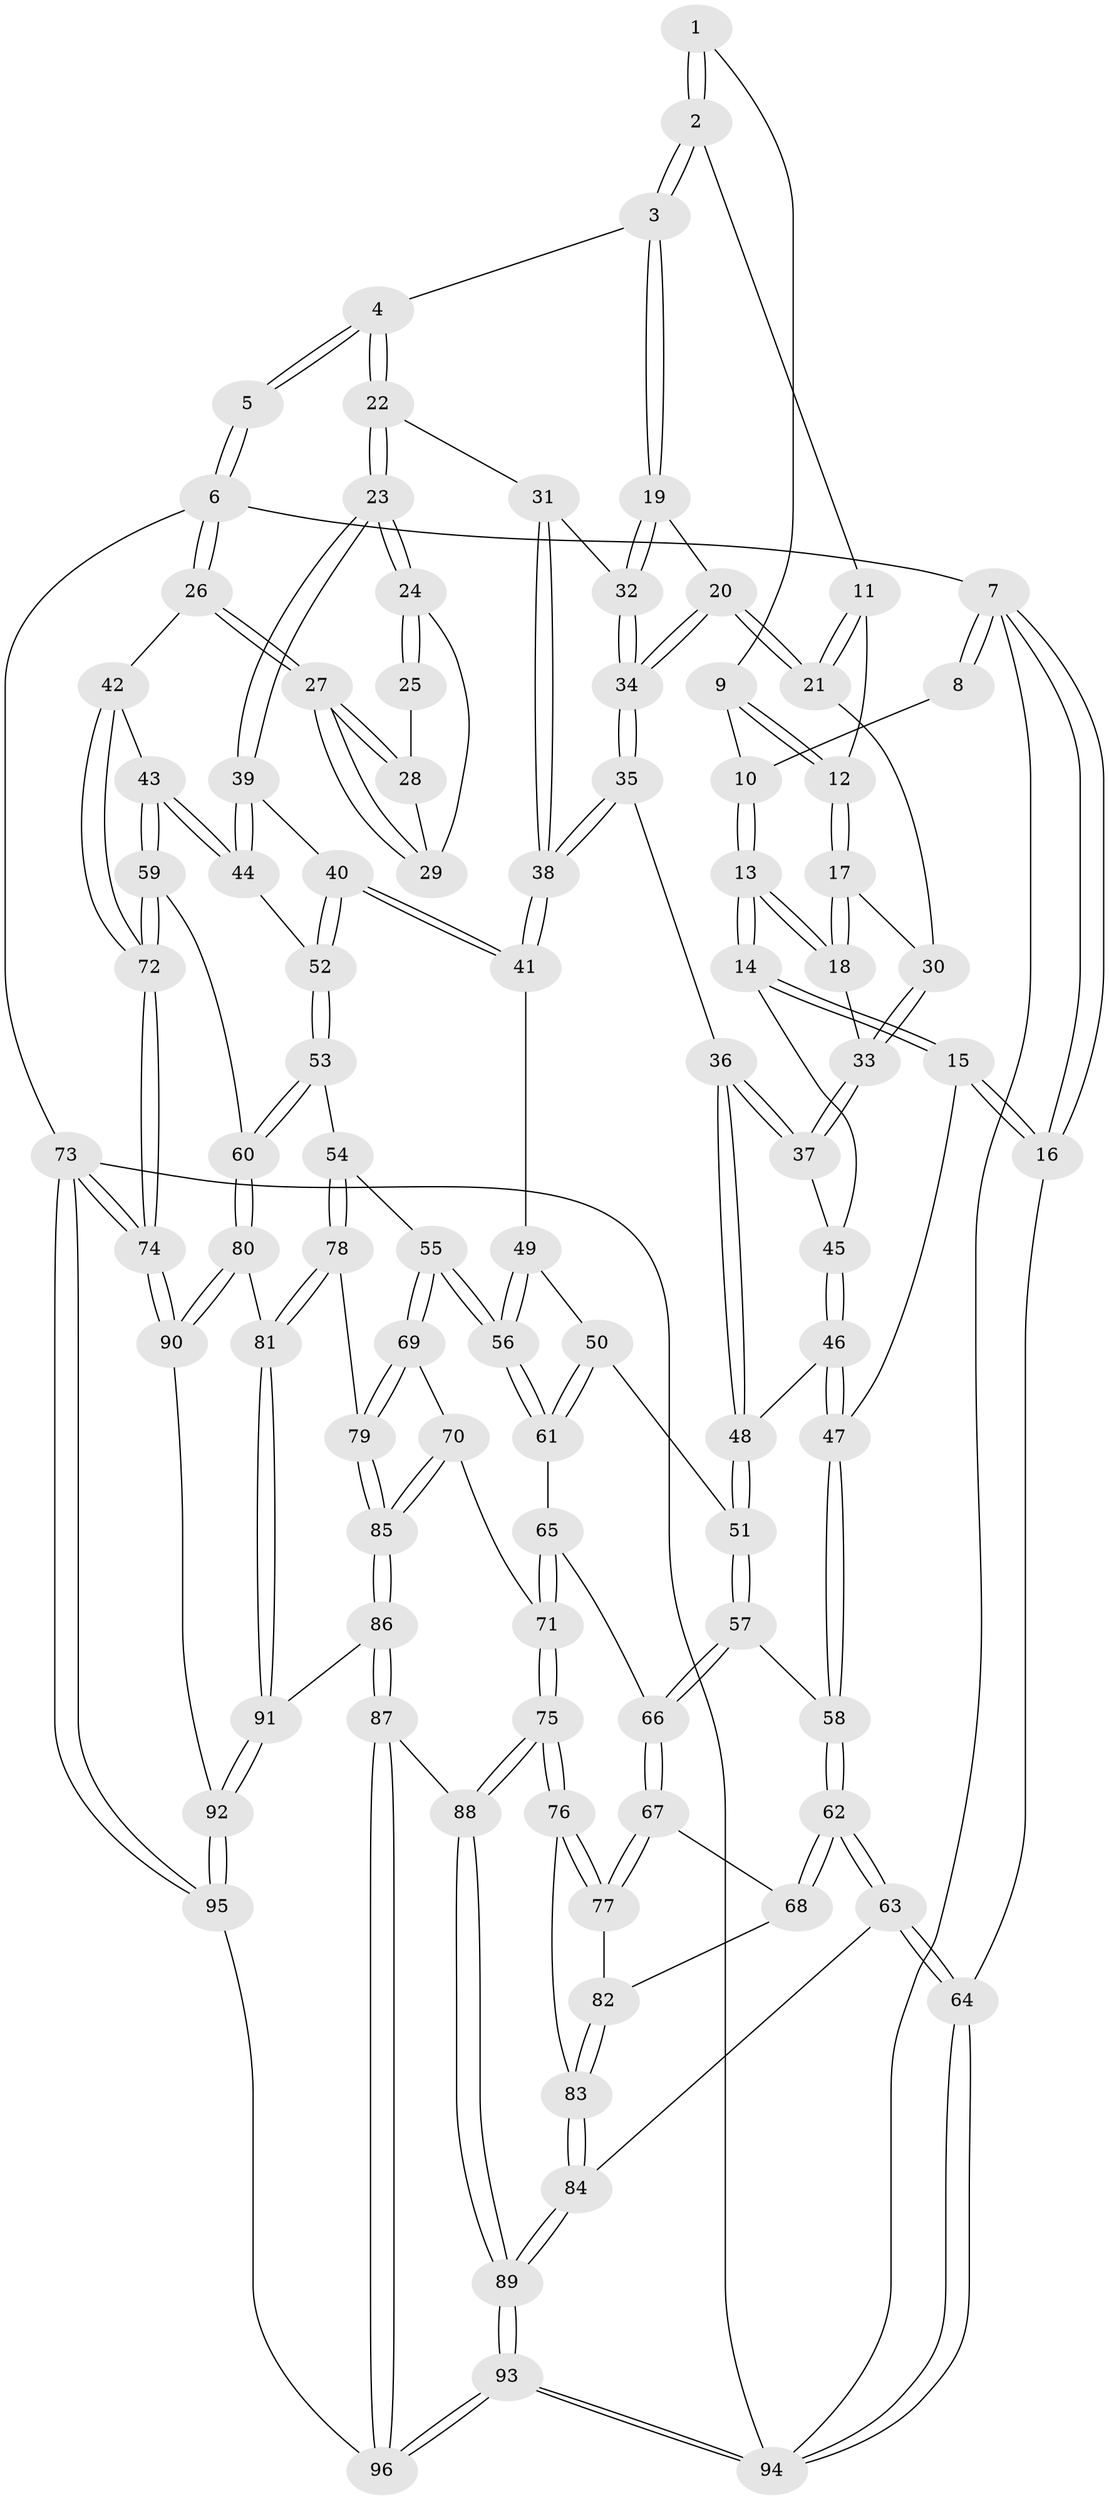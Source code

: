 // coarse degree distribution, {3: 0.21052631578947367, 4: 0.2894736842105263, 2: 0.07894736842105263, 6: 0.13157894736842105, 5: 0.21052631578947367, 7: 0.05263157894736842, 8: 0.02631578947368421}
// Generated by graph-tools (version 1.1) at 2025/05/03/04/25 22:05:29]
// undirected, 96 vertices, 237 edges
graph export_dot {
graph [start="1"]
  node [color=gray90,style=filled];
  1 [pos="+0.37761279157991195+0"];
  2 [pos="+0.40642871407543607+0"];
  3 [pos="+0.540273869404658+0"];
  4 [pos="+0.6076172974569903+0"];
  5 [pos="+0.9214374653125301+0"];
  6 [pos="+1+0"];
  7 [pos="+0+0"];
  8 [pos="+0+0"];
  9 [pos="+0.17548951391577086+0.0628816079191567"];
  10 [pos="+0.08285995757109851+0.05217206310471557"];
  11 [pos="+0.26840881356595886+0.09590028347058684"];
  12 [pos="+0.2046663758600911+0.13970055295685424"];
  13 [pos="+0.007620390184178574+0.24782810588504012"];
  14 [pos="+0.006283474861733138+0.24874643798277166"];
  15 [pos="+0+0.30418782986544557"];
  16 [pos="+0+0.3052515713405171"];
  17 [pos="+0.19951751391343997+0.16024041283096346"];
  18 [pos="+0.12374362411249108+0.22402903249614728"];
  19 [pos="+0.40871656203344126+0.15881429045837217"];
  20 [pos="+0.3586589924507288+0.20841010582681058"];
  21 [pos="+0.34277228305071455+0.19997729165132075"];
  22 [pos="+0.6702075361823544+0.20159425496115033"];
  23 [pos="+0.7631277317972501+0.30173687400357696"];
  24 [pos="+0.8397831008687396+0.2865984060469516"];
  25 [pos="+0.9197238334465766+0"];
  26 [pos="+1+0.38488476262621757"];
  27 [pos="+0.9618675914084103+0.29910532923883254"];
  28 [pos="+0.9281189755879583+0"];
  29 [pos="+0.8907532299702736+0.2898034230883273"];
  30 [pos="+0.2190098024101097+0.1676448032978543"];
  31 [pos="+0.5416799268042266+0.2872343026497183"];
  32 [pos="+0.5276072257399519+0.28264793837630414"];
  33 [pos="+0.3016956749883763+0.3223863592482066"];
  34 [pos="+0.33521179047549754+0.32137027914324934"];
  35 [pos="+0.33314274601345356+0.3251832743285104"];
  36 [pos="+0.32798936896845227+0.3299378895543116"];
  37 [pos="+0.3092002849973305+0.32712197032938617"];
  38 [pos="+0.5274785342393672+0.4055903814300317"];
  39 [pos="+0.7587395669028751+0.31851183889783075"];
  40 [pos="+0.6650262804914698+0.43664390061791525"];
  41 [pos="+0.5300236727855077+0.41257207236187876"];
  42 [pos="+1+0.42584640833599957"];
  43 [pos="+0.8944218345594385+0.5585123221380914"];
  44 [pos="+0.8405328765462258+0.4918183107747181"];
  45 [pos="+0.19294871881190298+0.37446280019452494"];
  46 [pos="+0.1745799879157404+0.4309779433564392"];
  47 [pos="+0.11323365134880138+0.5030072954327257"];
  48 [pos="+0.32891686021124816+0.44230134746677513"];
  49 [pos="+0.5280346380293126+0.41602096062579813"];
  50 [pos="+0.4068779288640936+0.5052805003576565"];
  51 [pos="+0.34083148999503554+0.5028296229802358"];
  52 [pos="+0.671950573272378+0.498047436035344"];
  53 [pos="+0.6618038527241711+0.6112898061671738"];
  54 [pos="+0.6034224224649917+0.618785584125253"];
  55 [pos="+0.5731536995988743+0.6166046717039346"];
  56 [pos="+0.5561318280363291+0.608265818597695"];
  57 [pos="+0.2957779864233902+0.5664237465842652"];
  58 [pos="+0.12201867514679024+0.5221762190383076"];
  59 [pos="+0.8343502315031315+0.6545710316631546"];
  60 [pos="+0.7701383690620881+0.6839841035713549"];
  61 [pos="+0.5254798997754704+0.6047764742575557"];
  62 [pos="+0.059310907791693956+0.6636573893947989"];
  63 [pos="+0+0.7588701734534525"];
  64 [pos="+0+0.8389956692649742"];
  65 [pos="+0.45148764643682376+0.6481808783894575"];
  66 [pos="+0.2988974349773629+0.5924773926299618"];
  67 [pos="+0.29161760363573624+0.6332765970826018"];
  68 [pos="+0.10007610136755396+0.6752412300118137"];
  69 [pos="+0.5159504921460284+0.7254871350085449"];
  70 [pos="+0.43807425665446686+0.7485010545746122"];
  71 [pos="+0.42181094060641605+0.7439657624537646"];
  72 [pos="+1+1"];
  73 [pos="+1+1"];
  74 [pos="+1+1"];
  75 [pos="+0.3473506734374812+0.7673946058232597"];
  76 [pos="+0.32040976947748145+0.7237337158723193"];
  77 [pos="+0.293818896639091+0.6627147939172399"];
  78 [pos="+0.5758562025551067+0.8056425148911918"];
  79 [pos="+0.5658952489071436+0.8082630582962955"];
  80 [pos="+0.7533106672812777+0.7687396793353105"];
  81 [pos="+0.6615744126701578+0.8139968119536511"];
  82 [pos="+0.1813803468387798+0.7309282467437079"];
  83 [pos="+0.186386264050226+0.7750396219911587"];
  84 [pos="+0.17922511998670246+0.8171691907292388"];
  85 [pos="+0.521105448018104+0.8487284973822138"];
  86 [pos="+0.4977929257442606+0.9111899329398053"];
  87 [pos="+0.4830902963015337+0.9240739982519004"];
  88 [pos="+0.3278920999100178+0.8557325459608096"];
  89 [pos="+0.24974732817564338+0.9126231480079212"];
  90 [pos="+0.7849868622500242+0.8362446243349616"];
  91 [pos="+0.6300508233213196+0.9287759417065231"];
  92 [pos="+0.6906160213646988+1"];
  93 [pos="+0.10021140726133886+1"];
  94 [pos="+0+1"];
  95 [pos="+0.7171934225651484+1"];
  96 [pos="+0.47764846039796244+1"];
  1 -- 2;
  1 -- 2;
  1 -- 9;
  2 -- 3;
  2 -- 3;
  2 -- 11;
  3 -- 4;
  3 -- 19;
  3 -- 19;
  4 -- 5;
  4 -- 5;
  4 -- 22;
  4 -- 22;
  5 -- 6;
  5 -- 6;
  6 -- 7;
  6 -- 26;
  6 -- 26;
  6 -- 73;
  7 -- 8;
  7 -- 8;
  7 -- 16;
  7 -- 16;
  7 -- 94;
  8 -- 10;
  9 -- 10;
  9 -- 12;
  9 -- 12;
  10 -- 13;
  10 -- 13;
  11 -- 12;
  11 -- 21;
  11 -- 21;
  12 -- 17;
  12 -- 17;
  13 -- 14;
  13 -- 14;
  13 -- 18;
  13 -- 18;
  14 -- 15;
  14 -- 15;
  14 -- 45;
  15 -- 16;
  15 -- 16;
  15 -- 47;
  16 -- 64;
  17 -- 18;
  17 -- 18;
  17 -- 30;
  18 -- 33;
  19 -- 20;
  19 -- 32;
  19 -- 32;
  20 -- 21;
  20 -- 21;
  20 -- 34;
  20 -- 34;
  21 -- 30;
  22 -- 23;
  22 -- 23;
  22 -- 31;
  23 -- 24;
  23 -- 24;
  23 -- 39;
  23 -- 39;
  24 -- 25;
  24 -- 25;
  24 -- 29;
  25 -- 28;
  26 -- 27;
  26 -- 27;
  26 -- 42;
  27 -- 28;
  27 -- 28;
  27 -- 29;
  27 -- 29;
  28 -- 29;
  30 -- 33;
  30 -- 33;
  31 -- 32;
  31 -- 38;
  31 -- 38;
  32 -- 34;
  32 -- 34;
  33 -- 37;
  33 -- 37;
  34 -- 35;
  34 -- 35;
  35 -- 36;
  35 -- 38;
  35 -- 38;
  36 -- 37;
  36 -- 37;
  36 -- 48;
  36 -- 48;
  37 -- 45;
  38 -- 41;
  38 -- 41;
  39 -- 40;
  39 -- 44;
  39 -- 44;
  40 -- 41;
  40 -- 41;
  40 -- 52;
  40 -- 52;
  41 -- 49;
  42 -- 43;
  42 -- 72;
  42 -- 72;
  43 -- 44;
  43 -- 44;
  43 -- 59;
  43 -- 59;
  44 -- 52;
  45 -- 46;
  45 -- 46;
  46 -- 47;
  46 -- 47;
  46 -- 48;
  47 -- 58;
  47 -- 58;
  48 -- 51;
  48 -- 51;
  49 -- 50;
  49 -- 56;
  49 -- 56;
  50 -- 51;
  50 -- 61;
  50 -- 61;
  51 -- 57;
  51 -- 57;
  52 -- 53;
  52 -- 53;
  53 -- 54;
  53 -- 60;
  53 -- 60;
  54 -- 55;
  54 -- 78;
  54 -- 78;
  55 -- 56;
  55 -- 56;
  55 -- 69;
  55 -- 69;
  56 -- 61;
  56 -- 61;
  57 -- 58;
  57 -- 66;
  57 -- 66;
  58 -- 62;
  58 -- 62;
  59 -- 60;
  59 -- 72;
  59 -- 72;
  60 -- 80;
  60 -- 80;
  61 -- 65;
  62 -- 63;
  62 -- 63;
  62 -- 68;
  62 -- 68;
  63 -- 64;
  63 -- 64;
  63 -- 84;
  64 -- 94;
  64 -- 94;
  65 -- 66;
  65 -- 71;
  65 -- 71;
  66 -- 67;
  66 -- 67;
  67 -- 68;
  67 -- 77;
  67 -- 77;
  68 -- 82;
  69 -- 70;
  69 -- 79;
  69 -- 79;
  70 -- 71;
  70 -- 85;
  70 -- 85;
  71 -- 75;
  71 -- 75;
  72 -- 74;
  72 -- 74;
  73 -- 74;
  73 -- 74;
  73 -- 95;
  73 -- 95;
  73 -- 94;
  74 -- 90;
  74 -- 90;
  75 -- 76;
  75 -- 76;
  75 -- 88;
  75 -- 88;
  76 -- 77;
  76 -- 77;
  76 -- 83;
  77 -- 82;
  78 -- 79;
  78 -- 81;
  78 -- 81;
  79 -- 85;
  79 -- 85;
  80 -- 81;
  80 -- 90;
  80 -- 90;
  81 -- 91;
  81 -- 91;
  82 -- 83;
  82 -- 83;
  83 -- 84;
  83 -- 84;
  84 -- 89;
  84 -- 89;
  85 -- 86;
  85 -- 86;
  86 -- 87;
  86 -- 87;
  86 -- 91;
  87 -- 88;
  87 -- 96;
  87 -- 96;
  88 -- 89;
  88 -- 89;
  89 -- 93;
  89 -- 93;
  90 -- 92;
  91 -- 92;
  91 -- 92;
  92 -- 95;
  92 -- 95;
  93 -- 94;
  93 -- 94;
  93 -- 96;
  93 -- 96;
  95 -- 96;
}
